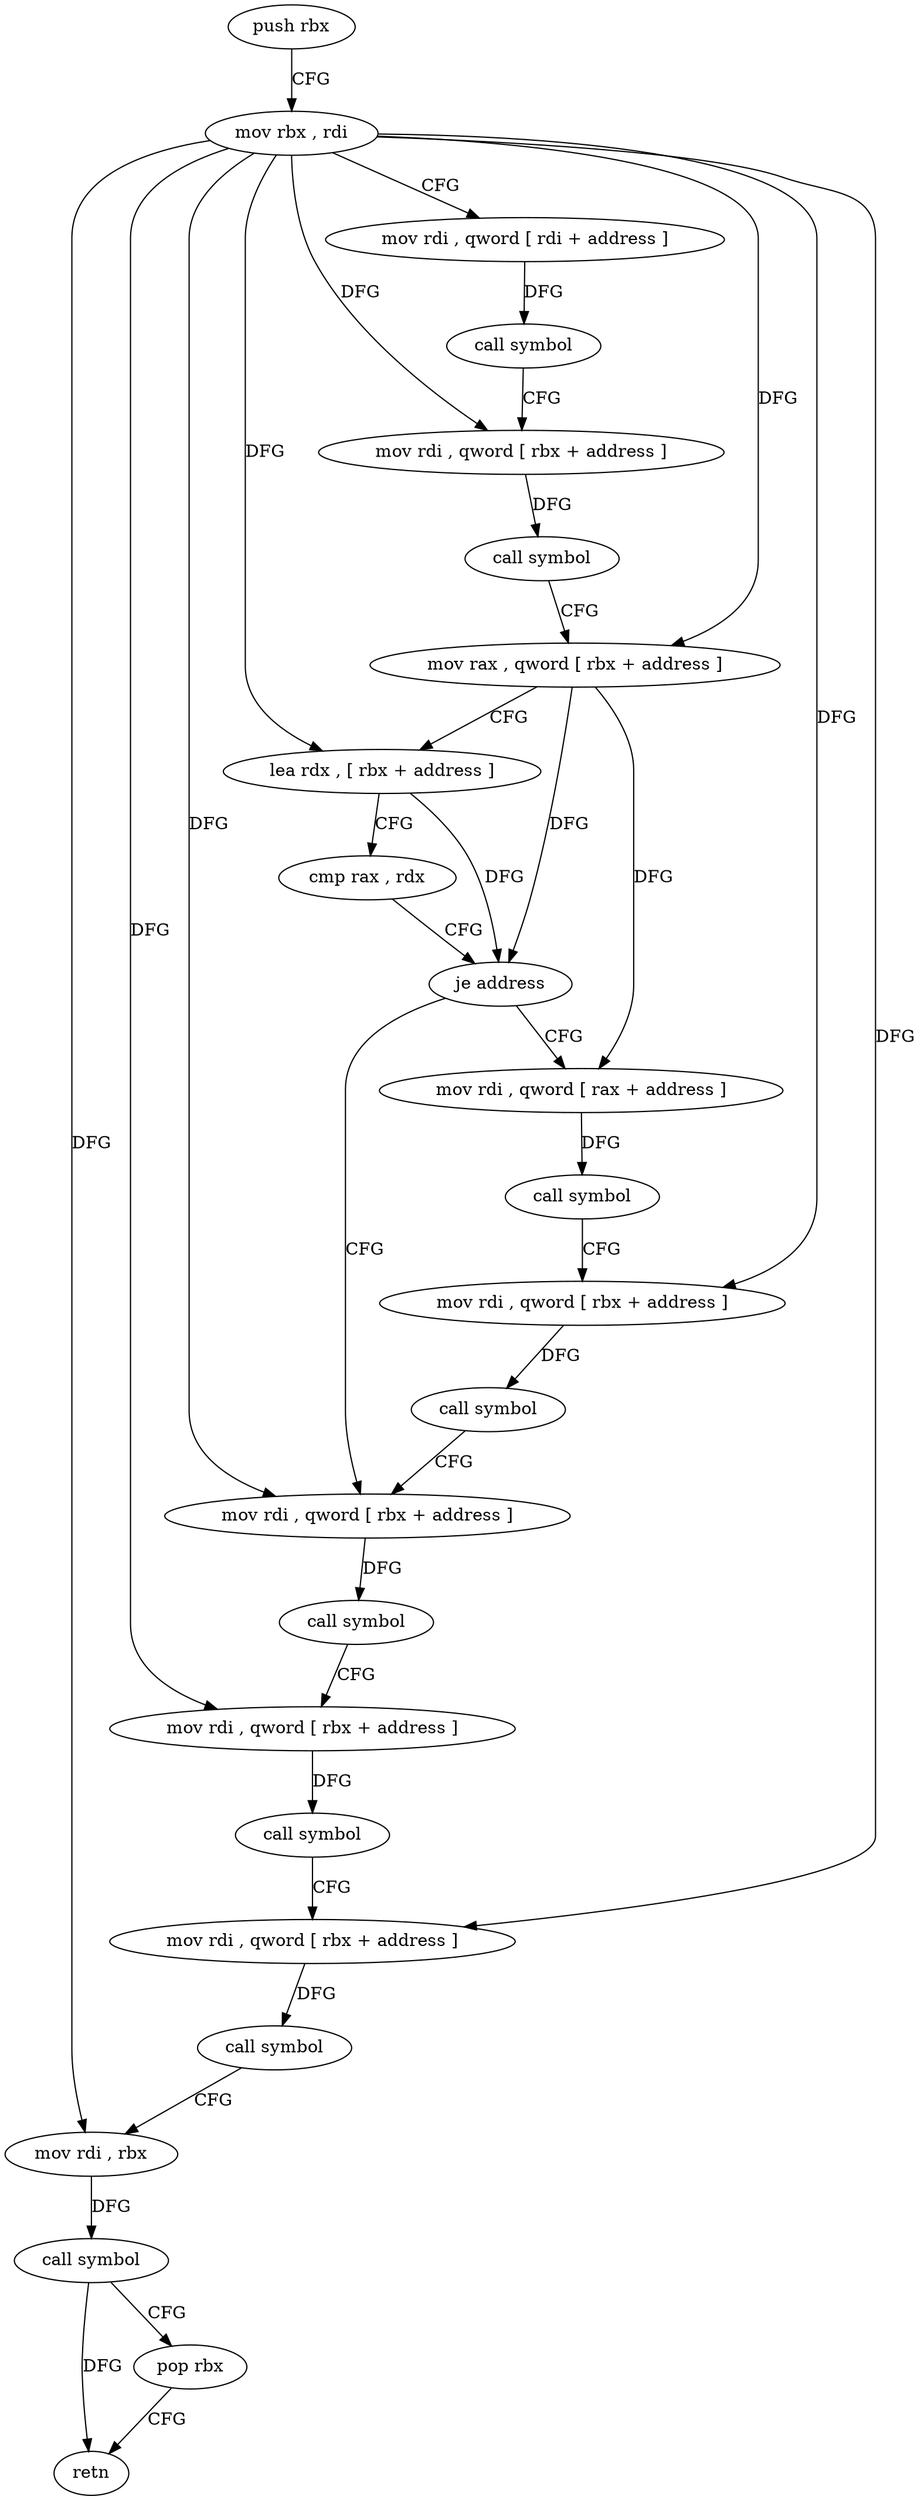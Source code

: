 digraph "func" {
"4328551" [label = "push rbx" ]
"4328552" [label = "mov rbx , rdi" ]
"4328555" [label = "mov rdi , qword [ rdi + address ]" ]
"4328559" [label = "call symbol" ]
"4328564" [label = "mov rdi , qword [ rbx + address ]" ]
"4328568" [label = "call symbol" ]
"4328573" [label = "mov rax , qword [ rbx + address ]" ]
"4328577" [label = "lea rdx , [ rbx + address ]" ]
"4328581" [label = "cmp rax , rdx" ]
"4328584" [label = "je address" ]
"4328604" [label = "mov rdi , qword [ rbx + address ]" ]
"4328586" [label = "mov rdi , qword [ rax + address ]" ]
"4328608" [label = "call symbol" ]
"4328613" [label = "mov rdi , qword [ rbx + address ]" ]
"4328617" [label = "call symbol" ]
"4328622" [label = "mov rdi , qword [ rbx + address ]" ]
"4328626" [label = "call symbol" ]
"4328631" [label = "mov rdi , rbx" ]
"4328634" [label = "call symbol" ]
"4328639" [label = "pop rbx" ]
"4328640" [label = "retn" ]
"4328590" [label = "call symbol" ]
"4328595" [label = "mov rdi , qword [ rbx + address ]" ]
"4328599" [label = "call symbol" ]
"4328551" -> "4328552" [ label = "CFG" ]
"4328552" -> "4328555" [ label = "CFG" ]
"4328552" -> "4328564" [ label = "DFG" ]
"4328552" -> "4328573" [ label = "DFG" ]
"4328552" -> "4328577" [ label = "DFG" ]
"4328552" -> "4328604" [ label = "DFG" ]
"4328552" -> "4328613" [ label = "DFG" ]
"4328552" -> "4328622" [ label = "DFG" ]
"4328552" -> "4328631" [ label = "DFG" ]
"4328552" -> "4328595" [ label = "DFG" ]
"4328555" -> "4328559" [ label = "DFG" ]
"4328559" -> "4328564" [ label = "CFG" ]
"4328564" -> "4328568" [ label = "DFG" ]
"4328568" -> "4328573" [ label = "CFG" ]
"4328573" -> "4328577" [ label = "CFG" ]
"4328573" -> "4328584" [ label = "DFG" ]
"4328573" -> "4328586" [ label = "DFG" ]
"4328577" -> "4328581" [ label = "CFG" ]
"4328577" -> "4328584" [ label = "DFG" ]
"4328581" -> "4328584" [ label = "CFG" ]
"4328584" -> "4328604" [ label = "CFG" ]
"4328584" -> "4328586" [ label = "CFG" ]
"4328604" -> "4328608" [ label = "DFG" ]
"4328586" -> "4328590" [ label = "DFG" ]
"4328608" -> "4328613" [ label = "CFG" ]
"4328613" -> "4328617" [ label = "DFG" ]
"4328617" -> "4328622" [ label = "CFG" ]
"4328622" -> "4328626" [ label = "DFG" ]
"4328626" -> "4328631" [ label = "CFG" ]
"4328631" -> "4328634" [ label = "DFG" ]
"4328634" -> "4328639" [ label = "CFG" ]
"4328634" -> "4328640" [ label = "DFG" ]
"4328639" -> "4328640" [ label = "CFG" ]
"4328590" -> "4328595" [ label = "CFG" ]
"4328595" -> "4328599" [ label = "DFG" ]
"4328599" -> "4328604" [ label = "CFG" ]
}
